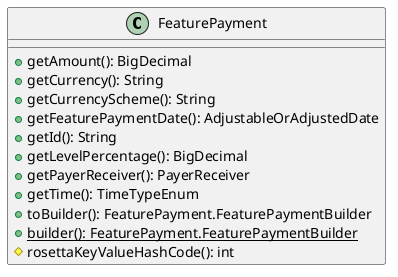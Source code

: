 @startuml

    class FeaturePayment [[FeaturePayment.html]] {
        +getAmount(): BigDecimal
        +getCurrency(): String
        +getCurrencyScheme(): String
        +getFeaturePaymentDate(): AdjustableOrAdjustedDate
        +getId(): String
        +getLevelPercentage(): BigDecimal
        +getPayerReceiver(): PayerReceiver
        +getTime(): TimeTypeEnum
        +toBuilder(): FeaturePayment.FeaturePaymentBuilder
        {static} +builder(): FeaturePayment.FeaturePaymentBuilder
        #rosettaKeyValueHashCode(): int
    }

@enduml
